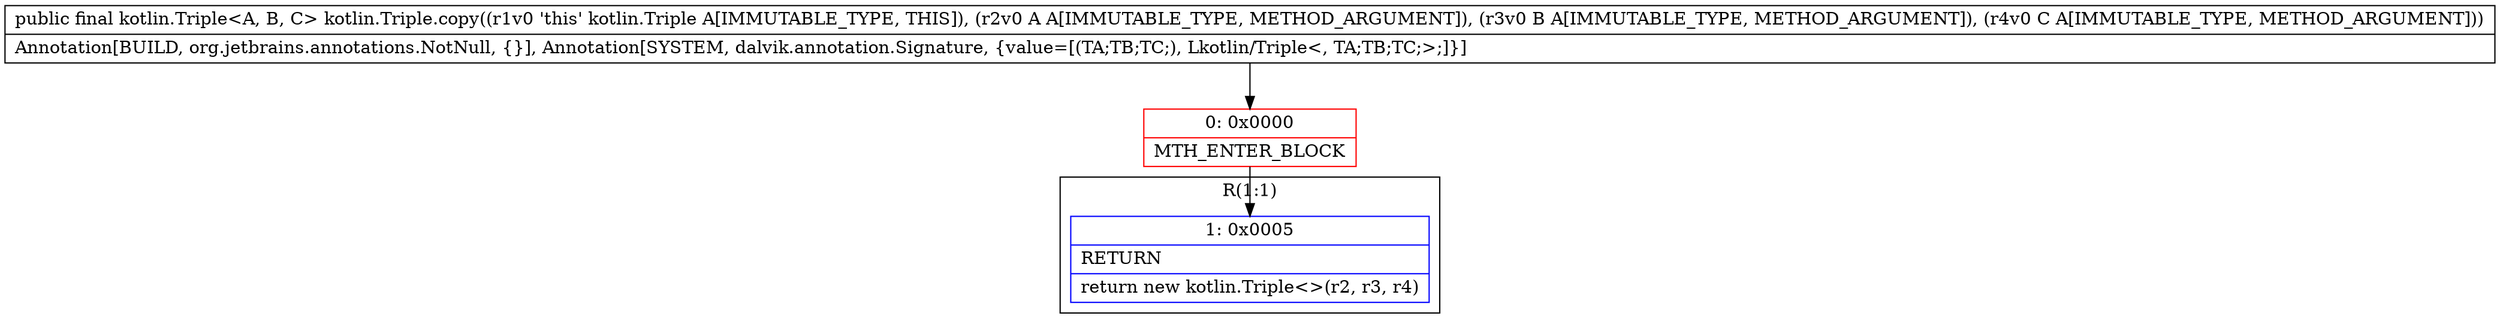 digraph "CFG forkotlin.Triple.copy(Ljava\/lang\/Object;Ljava\/lang\/Object;Ljava\/lang\/Object;)Lkotlin\/Triple;" {
subgraph cluster_Region_1696268967 {
label = "R(1:1)";
node [shape=record,color=blue];
Node_1 [shape=record,label="{1\:\ 0x0005|RETURN\l|return new kotlin.Triple\<\>(r2, r3, r4)\l}"];
}
Node_0 [shape=record,color=red,label="{0\:\ 0x0000|MTH_ENTER_BLOCK\l}"];
MethodNode[shape=record,label="{public final kotlin.Triple\<A, B, C\> kotlin.Triple.copy((r1v0 'this' kotlin.Triple A[IMMUTABLE_TYPE, THIS]), (r2v0 A A[IMMUTABLE_TYPE, METHOD_ARGUMENT]), (r3v0 B A[IMMUTABLE_TYPE, METHOD_ARGUMENT]), (r4v0 C A[IMMUTABLE_TYPE, METHOD_ARGUMENT]))  | Annotation[BUILD, org.jetbrains.annotations.NotNull, \{\}], Annotation[SYSTEM, dalvik.annotation.Signature, \{value=[(TA;TB;TC;), Lkotlin\/Triple\<, TA;TB;TC;\>;]\}]\l}"];
MethodNode -> Node_0;
Node_0 -> Node_1;
}

